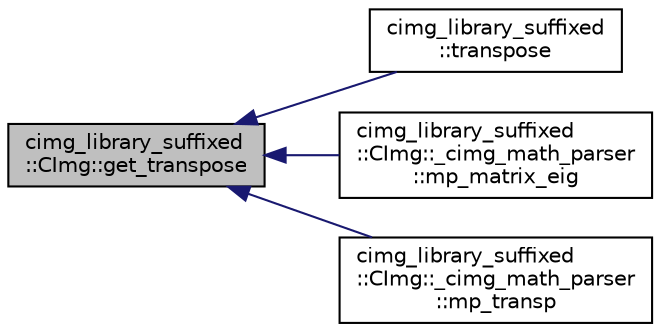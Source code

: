 digraph "cimg_library_suffixed::CImg::get_transpose"
{
  edge [fontname="Helvetica",fontsize="10",labelfontname="Helvetica",labelfontsize="10"];
  node [fontname="Helvetica",fontsize="10",shape=record];
  rankdir="LR";
  Node2111 [label="cimg_library_suffixed\l::CImg::get_transpose",height=0.2,width=0.4,color="black", fillcolor="grey75", style="filled", fontcolor="black"];
  Node2111 -> Node2112 [dir="back",color="midnightblue",fontsize="10",style="solid",fontname="Helvetica"];
  Node2112 [label="cimg_library_suffixed\l::transpose",height=0.2,width=0.4,color="black", fillcolor="white", style="filled",URL="$namespacecimg__library__suffixed.html#a48465f36a81f510ce3368f0e0200532e"];
  Node2111 -> Node2113 [dir="back",color="midnightblue",fontsize="10",style="solid",fontname="Helvetica"];
  Node2113 [label="cimg_library_suffixed\l::CImg::_cimg_math_parser\l::mp_matrix_eig",height=0.2,width=0.4,color="black", fillcolor="white", style="filled",URL="$structcimg__library__suffixed_1_1_c_img_1_1__cimg__math__parser.html#a3dffc597ff9c370f441b0290b0fe0db2"];
  Node2111 -> Node2114 [dir="back",color="midnightblue",fontsize="10",style="solid",fontname="Helvetica"];
  Node2114 [label="cimg_library_suffixed\l::CImg::_cimg_math_parser\l::mp_transp",height=0.2,width=0.4,color="black", fillcolor="white", style="filled",URL="$structcimg__library__suffixed_1_1_c_img_1_1__cimg__math__parser.html#aab2b8ada4536124abc28712e3c8bb44e"];
}
